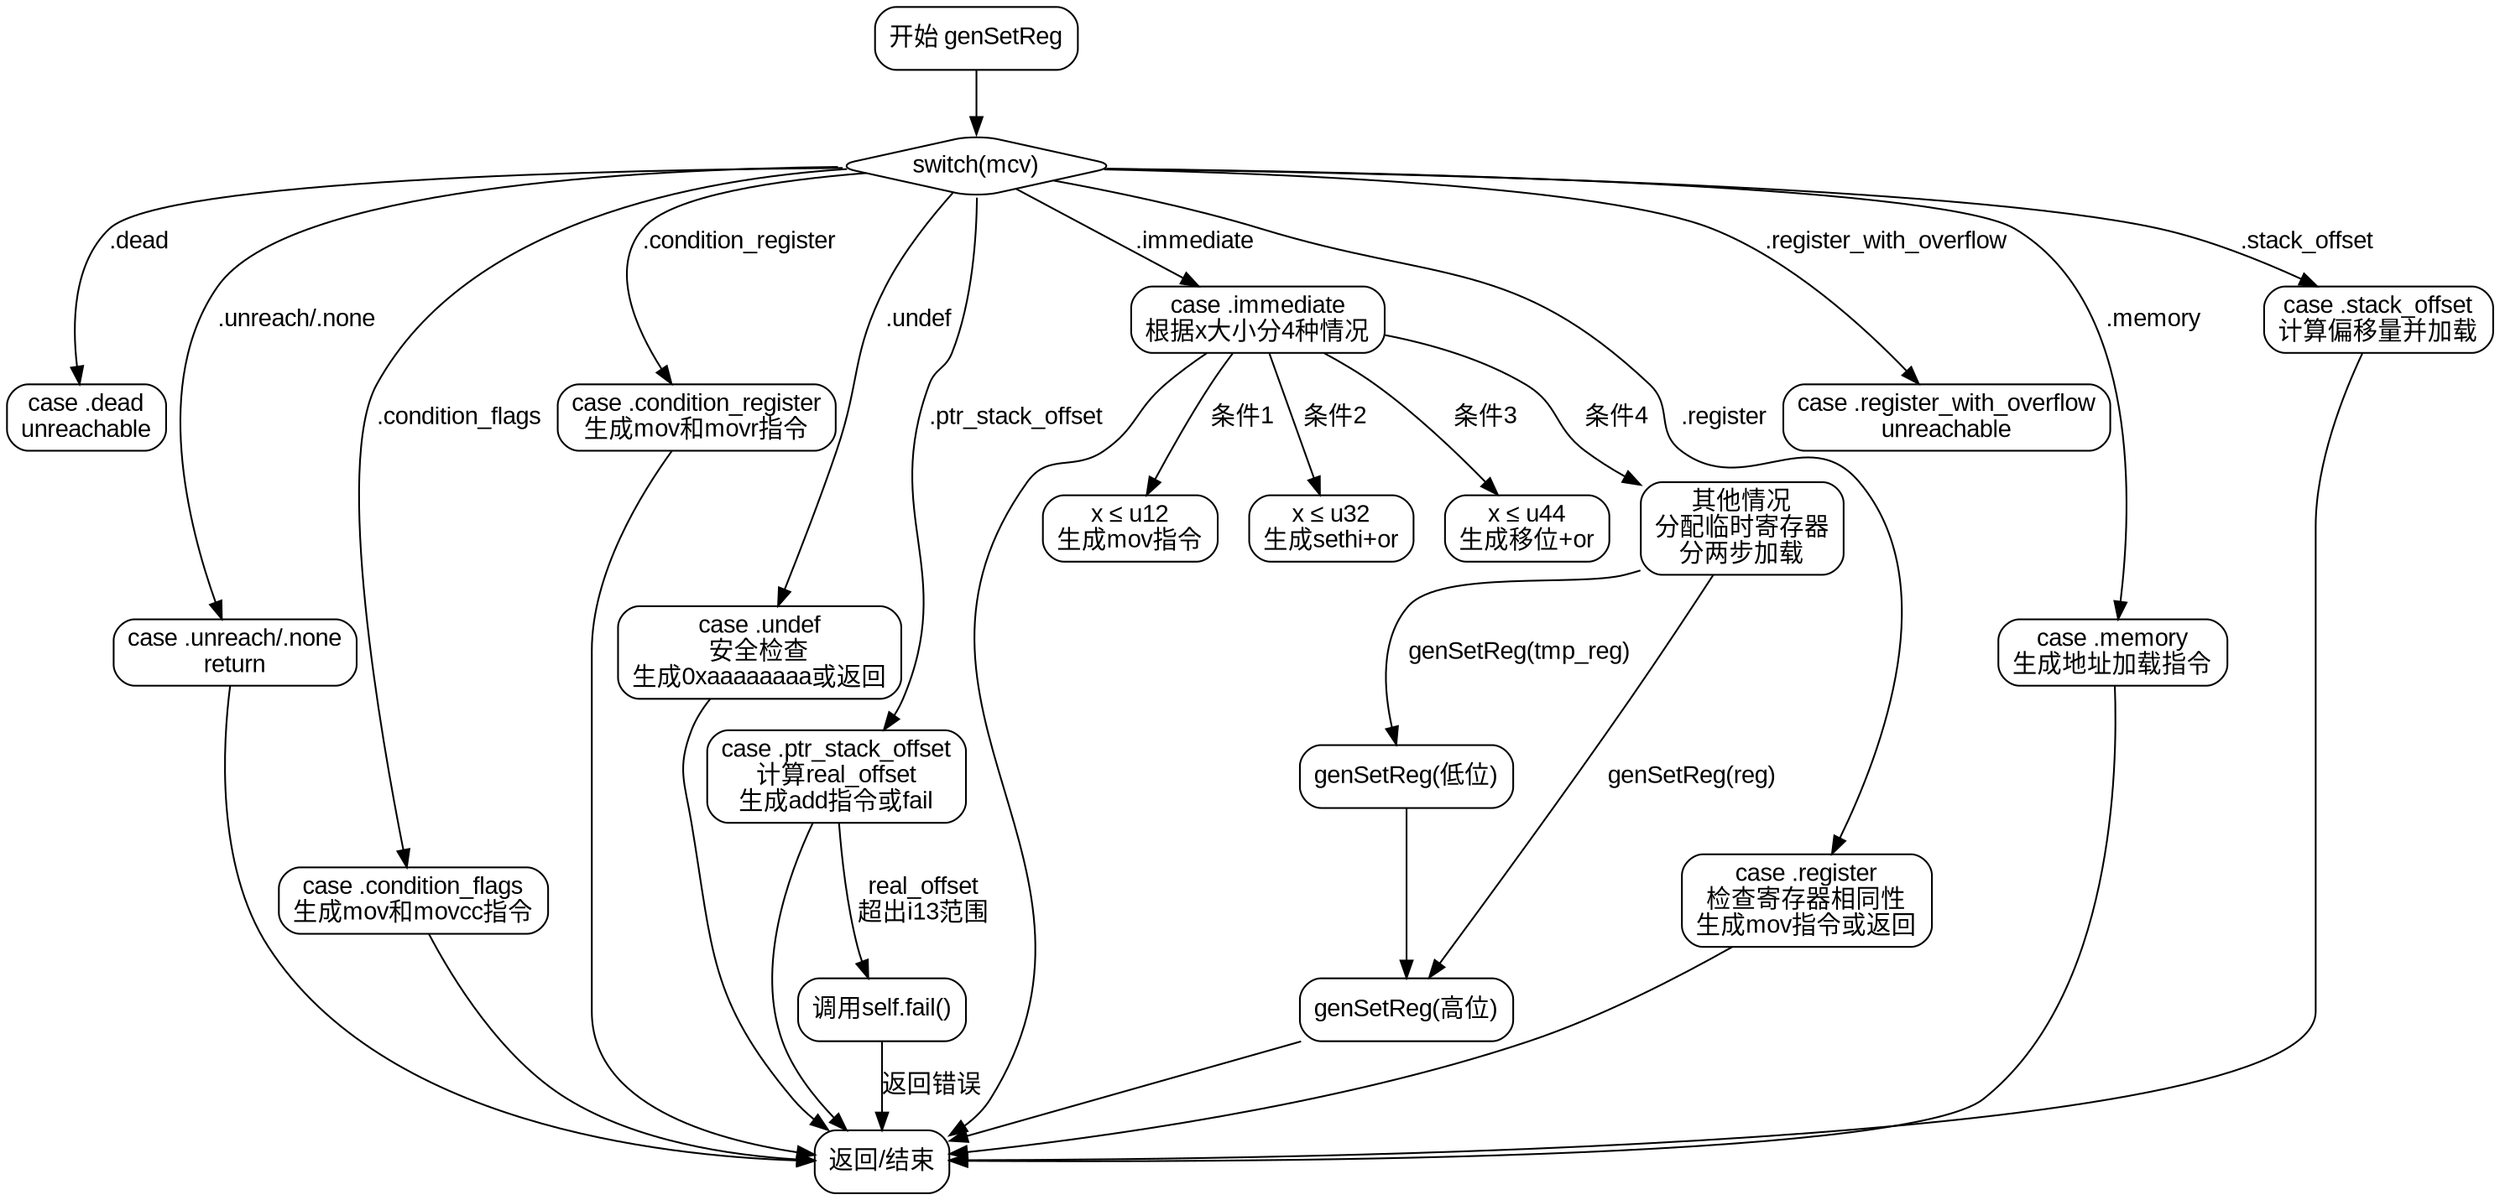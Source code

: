 
digraph flowchart {
    node [shape=rectangle, style="rounded", fontname="Arial"];
    edge [fontname="Arial"];

    start [label="开始 genSetReg"];
    end [label="返回/结束"];
    switch_mcv [label="switch(mcv)", shape=diamond];
    
    start -> switch_mcv;

    // case .dead
    dead_case [label="case .dead\nunreachable"];
    switch_mcv -> dead_case [label=".dead"];
    dead_case -> end [style=invis]; // unreachable实际不会流向end

    // case .unreach, .none
    unreach_none_case [label="case .unreach/.none\nreturn"];
    switch_mcv -> unreach_none_case [label=".unreach/.none"];
    unreach_none_case -> end;

    // case .condition_flags
    cond_flags [label="case .condition_flags\n生成mov和movcc指令"];
    switch_mcv -> cond_flags [label=".condition_flags"];
    cond_flags -> end;

    // case .condition_register
    cond_reg [label="case .condition_register\n生成mov和movr指令"];
    switch_mcv -> cond_reg [label=".condition_register"];
    cond_reg -> end;

    // case .undef
    undef_case [label="case .undef\n安全检查\n生成0xaaaaaaaa或返回"];
    switch_mcv -> undef_case [label=".undef"];
    undef_case -> end;

    // case .ptr_stack_offset
    ptr_stack [label="case .ptr_stack_offset\n计算real_offset\n生成add指令或fail"];
    switch_mcv -> ptr_stack [label=".ptr_stack_offset"];
    ptr_stack -> end;

    // case .immediate
    imm_case [label="case .immediate\n根据x大小分4种情况"];
    switch_mcv -> imm_case [label=".immediate"];
    imm_case -> end;

    // case .register
    reg_case [label="case .register\n检查寄存器相同性\n生成mov指令或返回"];
    switch_mcv -> reg_case [label=".register"];
    reg_case -> end;

    // case .register_with_overflow
    reg_overflow [label="case .register_with_overflow\nunreachable"];
    switch_mcv -> reg_overflow [label=".register_with_overflow"];
    reg_overflow -> end [style=invis];

    // case .memory
    memory_case [label="case .memory\n生成地址加载指令"];
    switch_mcv -> memory_case [label=".memory"];
    memory_case -> end;

    // case .stack_offset
    stack_offset_case [label="case .stack_offset\n计算偏移量并加载"];
    switch_mcv -> stack_offset_case [label=".stack_offset"];
    stack_offset_case -> end;

    // 错误处理分支示例（以.ptr_stack_offset为例）
    fail_node [label="调用self.fail()"];
    ptr_stack -> fail_node [label="real_offset\n超出i13范围"];
    fail_node -> end [label="返回错误"];

    // .immediate子分支
    sub_imm0 [label="x ≤ u12\n生成mov指令"];
    sub_imm1 [label="x ≤ u32\n生成sethi+or"];
    sub_imm2 [label="x ≤ u44\n生成移位+or"];
    sub_imm3 [label="其他情况\n分配临时寄存器\n分两步加载"];

    imm_case -> sub_imm0 [label="条件1"];
    imm_case -> sub_imm1 [label="条件2"];
    imm_case -> sub_imm2 [label="条件3"];
    imm_case -> sub_imm3 [label="条件4"];

    // 递归调用示例
    sub_imm3 -> genSetReg1 [label="genSetReg(tmp_reg)"];
    sub_imm3 -> genSetReg2 [label="genSetReg(reg)"];
    genSetReg1 [label="genSetReg(低位)"];
    genSetReg2 [label="genSetReg(高位)"];
    genSetReg1 -> genSetReg2 -> end;
}
